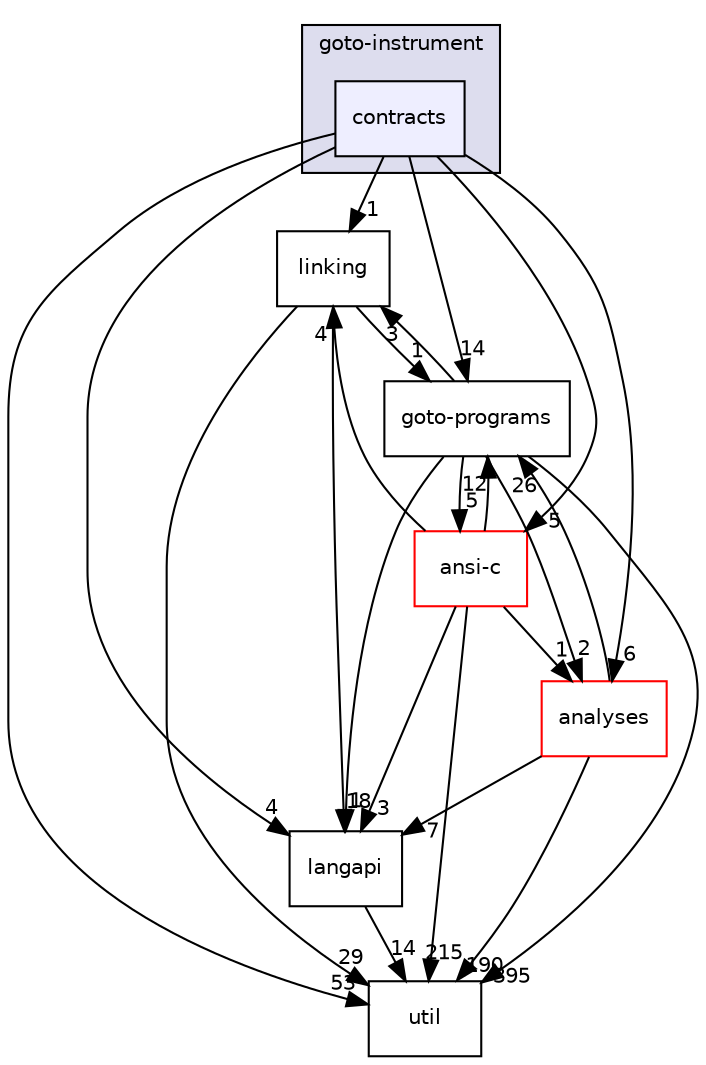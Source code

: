 digraph "/home/runner/work/cbmc-documentation/cbmc-documentation/src/goto-instrument/contracts" {
  bgcolor=transparent;
  compound=true
  node [ fontsize="10", fontname="Helvetica"];
  edge [ labelfontsize="10", labelfontname="Helvetica"];
  subgraph clusterdir_4cd183c173ff5cfcfce420f655b591bf {
    graph [ bgcolor="#ddddee", pencolor="black", label="goto-instrument" fontname="Helvetica", fontsize="10", URL="dir_4cd183c173ff5cfcfce420f655b591bf.html"]
  dir_e4c408710983314831560c91befbbf77 [shape=box, label="contracts", style="filled", fillcolor="#eeeeff", pencolor="black", URL="dir_e4c408710983314831560c91befbbf77.html"];
  }
  dir_7ec25742ab1d47a7a6823282222807fd [shape=box label="linking" URL="dir_7ec25742ab1d47a7a6823282222807fd.html"];
  dir_b7878ad5ecbf2506f4125b9d34c97e45 [shape=box label="util" URL="dir_b7878ad5ecbf2506f4125b9d34c97e45.html"];
  dir_807c5b2c83e0c14a10083f60cf67ca05 [shape=box label="goto-programs" URL="dir_807c5b2c83e0c14a10083f60cf67ca05.html"];
  dir_245199dd16b1f3757d78c9dc7747589d [shape=box label="langapi" URL="dir_245199dd16b1f3757d78c9dc7747589d.html"];
  dir_f88182c44268ef6b082d02d66ccc5f99 [shape=box label="ansi-c" color="red" URL="dir_f88182c44268ef6b082d02d66ccc5f99.html"];
  dir_ba7b98ca4ba342c6303fef7df3e3d6c7 [shape=box label="analyses" color="red" URL="dir_ba7b98ca4ba342c6303fef7df3e3d6c7.html"];
  dir_7ec25742ab1d47a7a6823282222807fd->dir_b7878ad5ecbf2506f4125b9d34c97e45 [headlabel="29", labeldistance=1.5 headhref="dir_000031_000036.html"];
  dir_7ec25742ab1d47a7a6823282222807fd->dir_807c5b2c83e0c14a10083f60cf67ca05 [headlabel="1", labeldistance=1.5 headhref="dir_000031_000026.html"];
  dir_7ec25742ab1d47a7a6823282222807fd->dir_245199dd16b1f3757d78c9dc7747589d [headlabel="1", labeldistance=1.5 headhref="dir_000031_000030.html"];
  dir_807c5b2c83e0c14a10083f60cf67ca05->dir_7ec25742ab1d47a7a6823282222807fd [headlabel="3", labeldistance=1.5 headhref="dir_000026_000031.html"];
  dir_807c5b2c83e0c14a10083f60cf67ca05->dir_b7878ad5ecbf2506f4125b9d34c97e45 [headlabel="395", labeldistance=1.5 headhref="dir_000026_000036.html"];
  dir_807c5b2c83e0c14a10083f60cf67ca05->dir_245199dd16b1f3757d78c9dc7747589d [headlabel="18", labeldistance=1.5 headhref="dir_000026_000030.html"];
  dir_807c5b2c83e0c14a10083f60cf67ca05->dir_f88182c44268ef6b082d02d66ccc5f99 [headlabel="5", labeldistance=1.5 headhref="dir_000026_000016.html"];
  dir_807c5b2c83e0c14a10083f60cf67ca05->dir_ba7b98ca4ba342c6303fef7df3e3d6c7 [headlabel="2", labeldistance=1.5 headhref="dir_000026_000015.html"];
  dir_245199dd16b1f3757d78c9dc7747589d->dir_b7878ad5ecbf2506f4125b9d34c97e45 [headlabel="14", labeldistance=1.5 headhref="dir_000030_000036.html"];
  dir_f88182c44268ef6b082d02d66ccc5f99->dir_7ec25742ab1d47a7a6823282222807fd [headlabel="4", labeldistance=1.5 headhref="dir_000016_000031.html"];
  dir_f88182c44268ef6b082d02d66ccc5f99->dir_b7878ad5ecbf2506f4125b9d34c97e45 [headlabel="215", labeldistance=1.5 headhref="dir_000016_000036.html"];
  dir_f88182c44268ef6b082d02d66ccc5f99->dir_807c5b2c83e0c14a10083f60cf67ca05 [headlabel="12", labeldistance=1.5 headhref="dir_000016_000026.html"];
  dir_f88182c44268ef6b082d02d66ccc5f99->dir_245199dd16b1f3757d78c9dc7747589d [headlabel="3", labeldistance=1.5 headhref="dir_000016_000030.html"];
  dir_f88182c44268ef6b082d02d66ccc5f99->dir_ba7b98ca4ba342c6303fef7df3e3d6c7 [headlabel="1", labeldistance=1.5 headhref="dir_000016_000015.html"];
  dir_ba7b98ca4ba342c6303fef7df3e3d6c7->dir_b7878ad5ecbf2506f4125b9d34c97e45 [headlabel="190", labeldistance=1.5 headhref="dir_000015_000036.html"];
  dir_ba7b98ca4ba342c6303fef7df3e3d6c7->dir_807c5b2c83e0c14a10083f60cf67ca05 [headlabel="26", labeldistance=1.5 headhref="dir_000015_000026.html"];
  dir_ba7b98ca4ba342c6303fef7df3e3d6c7->dir_245199dd16b1f3757d78c9dc7747589d [headlabel="7", labeldistance=1.5 headhref="dir_000015_000030.html"];
  dir_e4c408710983314831560c91befbbf77->dir_7ec25742ab1d47a7a6823282222807fd [headlabel="1", labeldistance=1.5 headhref="dir_000045_000031.html"];
  dir_e4c408710983314831560c91befbbf77->dir_b7878ad5ecbf2506f4125b9d34c97e45 [headlabel="53", labeldistance=1.5 headhref="dir_000045_000036.html"];
  dir_e4c408710983314831560c91befbbf77->dir_807c5b2c83e0c14a10083f60cf67ca05 [headlabel="14", labeldistance=1.5 headhref="dir_000045_000026.html"];
  dir_e4c408710983314831560c91befbbf77->dir_245199dd16b1f3757d78c9dc7747589d [headlabel="4", labeldistance=1.5 headhref="dir_000045_000030.html"];
  dir_e4c408710983314831560c91befbbf77->dir_f88182c44268ef6b082d02d66ccc5f99 [headlabel="5", labeldistance=1.5 headhref="dir_000045_000016.html"];
  dir_e4c408710983314831560c91befbbf77->dir_ba7b98ca4ba342c6303fef7df3e3d6c7 [headlabel="6", labeldistance=1.5 headhref="dir_000045_000015.html"];
}
